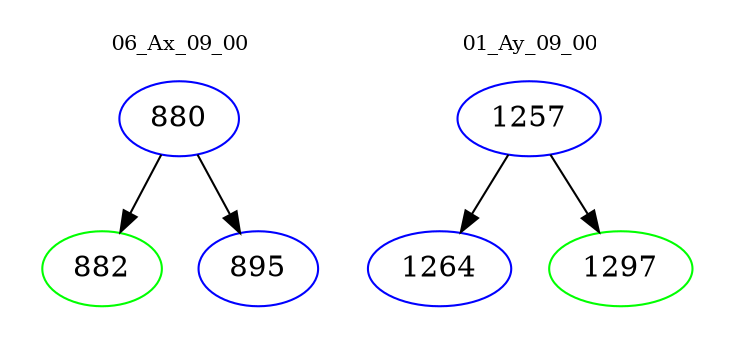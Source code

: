 digraph{
subgraph cluster_0 {
color = white
label = "06_Ax_09_00";
fontsize=10;
T0_880 [label="880", color="blue"]
T0_880 -> T0_882 [color="black"]
T0_882 [label="882", color="green"]
T0_880 -> T0_895 [color="black"]
T0_895 [label="895", color="blue"]
}
subgraph cluster_1 {
color = white
label = "01_Ay_09_00";
fontsize=10;
T1_1257 [label="1257", color="blue"]
T1_1257 -> T1_1264 [color="black"]
T1_1264 [label="1264", color="blue"]
T1_1257 -> T1_1297 [color="black"]
T1_1297 [label="1297", color="green"]
}
}
